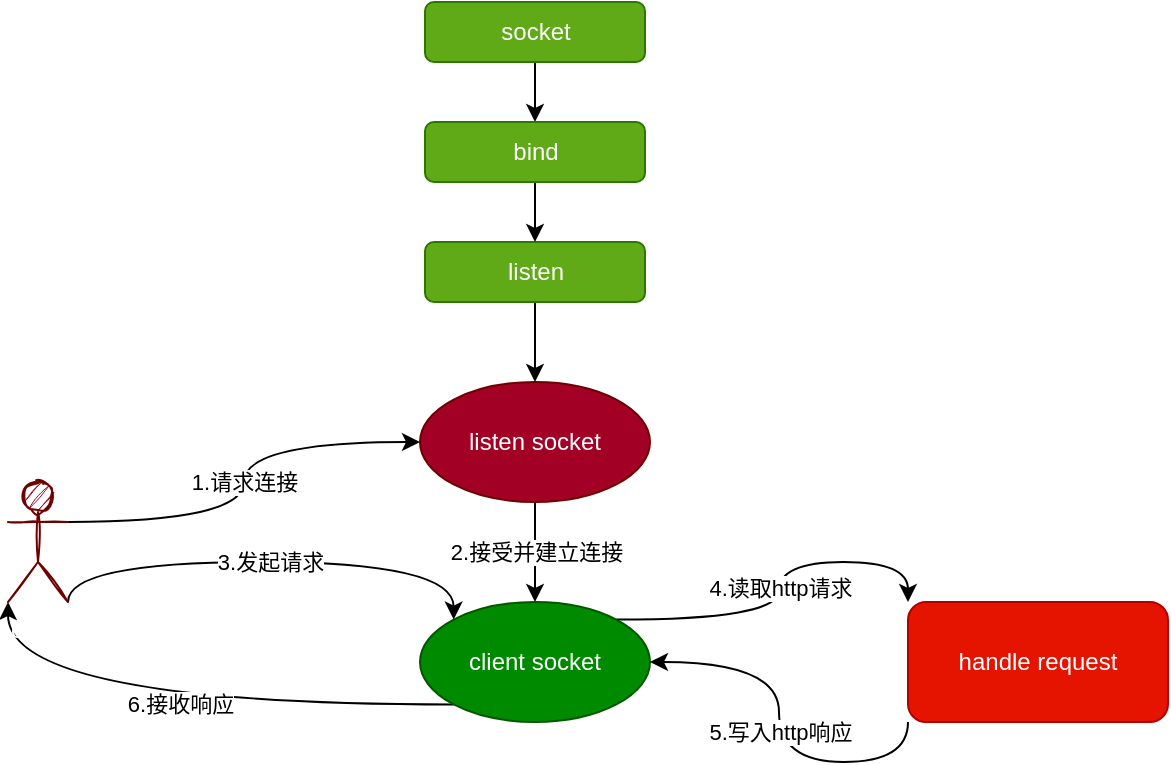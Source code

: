 <mxfile>
    <diagram id="aPHe8ggSmYld3oxUJTFK" name="第 1 页">
        <mxGraphModel dx="866" dy="790" grid="1" gridSize="10" guides="1" tooltips="1" connect="1" arrows="1" fold="1" page="1" pageScale="1" pageWidth="827" pageHeight="1169" background="none" math="0" shadow="0">
            <root>
                <mxCell id="0"/>
                <mxCell id="1" parent="0"/>
                <mxCell id="11" value="" style="edgeStyle=orthogonalEdgeStyle;rounded=0;orthogonalLoop=1;jettySize=auto;html=1;" parent="1" source="4" target="8" edge="1">
                    <mxGeometry relative="1" as="geometry"/>
                </mxCell>
                <mxCell id="4" value="socket" style="rounded=1;whiteSpace=wrap;html=1;shadow=0;sketch=0;fillColor=#60a917;strokeColor=#2D7600;fontColor=#ffffff;" parent="1" vertex="1">
                    <mxGeometry x="358.5" y="240" width="110" height="30" as="geometry"/>
                </mxCell>
                <mxCell id="14" value="" style="edgeStyle=orthogonalEdgeStyle;rounded=0;orthogonalLoop=1;jettySize=auto;html=1;" parent="1" source="6" target="13" edge="1">
                    <mxGeometry relative="1" as="geometry"/>
                </mxCell>
                <mxCell id="6" value="listen" style="rounded=1;whiteSpace=wrap;html=1;shadow=0;sketch=0;fillColor=#60a917;strokeColor=#2D7600;fontColor=#ffffff;" parent="1" vertex="1">
                    <mxGeometry x="358.5" y="360" width="110" height="30" as="geometry"/>
                </mxCell>
                <mxCell id="12" value="" style="edgeStyle=orthogonalEdgeStyle;rounded=0;orthogonalLoop=1;jettySize=auto;html=1;" parent="1" source="8" target="6" edge="1">
                    <mxGeometry relative="1" as="geometry"/>
                </mxCell>
                <mxCell id="8" value="bind" style="rounded=1;whiteSpace=wrap;html=1;shadow=0;sketch=0;fillColor=#60a917;strokeColor=#2D7600;fontColor=#ffffff;" parent="1" vertex="1">
                    <mxGeometry x="358.5" y="300" width="110" height="30" as="geometry"/>
                </mxCell>
                <mxCell id="24" value="2.接受并建立连接" style="edgeStyle=orthogonalEdgeStyle;curved=1;orthogonalLoop=1;jettySize=auto;html=1;" parent="1" source="13" target="15" edge="1">
                    <mxGeometry relative="1" as="geometry"/>
                </mxCell>
                <mxCell id="13" value="listen socket" style="ellipse;whiteSpace=wrap;html=1;rounded=1;shadow=0;glass=0;sketch=0;fillColor=#a20025;strokeColor=#6F0000;fontColor=#ffffff;" parent="1" vertex="1">
                    <mxGeometry x="356" y="430" width="115" height="60" as="geometry"/>
                </mxCell>
                <mxCell id="25" value="4.读取http请求" style="edgeStyle=orthogonalEdgeStyle;curved=1;orthogonalLoop=1;jettySize=auto;html=1;exitX=1;exitY=0;exitDx=0;exitDy=0;entryX=0;entryY=0;entryDx=0;entryDy=0;" parent="1" source="15" target="20" edge="1">
                    <mxGeometry relative="1" as="geometry"/>
                </mxCell>
                <mxCell id="28" value="6.接收响应" style="edgeStyle=orthogonalEdgeStyle;curved=1;orthogonalLoop=1;jettySize=auto;html=1;exitX=0;exitY=1;exitDx=0;exitDy=0;entryX=0;entryY=1;entryDx=0;entryDy=0;entryPerimeter=0;" parent="1" source="15" target="17" edge="1">
                    <mxGeometry relative="1" as="geometry"/>
                </mxCell>
                <mxCell id="15" value="client socket" style="ellipse;whiteSpace=wrap;html=1;rounded=1;shadow=0;glass=0;sketch=0;fillColor=#008a00;strokeColor=#005700;fontColor=#ffffff;" parent="1" vertex="1">
                    <mxGeometry x="356" y="540" width="115" height="60" as="geometry"/>
                </mxCell>
                <mxCell id="21" value="3.发起请求" style="edgeStyle=orthogonalEdgeStyle;orthogonalLoop=1;jettySize=auto;html=1;exitX=1;exitY=1;exitDx=0;exitDy=0;exitPerimeter=0;entryX=0;entryY=0;entryDx=0;entryDy=0;curved=1;" parent="1" source="17" target="15" edge="1">
                    <mxGeometry relative="1" as="geometry">
                        <Array as="points">
                            <mxPoint x="180" y="520"/>
                            <mxPoint x="373" y="520"/>
                        </Array>
                    </mxGeometry>
                </mxCell>
                <mxCell id="23" value="1.请求连接" style="edgeStyle=orthogonalEdgeStyle;curved=1;orthogonalLoop=1;jettySize=auto;html=1;exitX=1;exitY=0.333;exitDx=0;exitDy=0;exitPerimeter=0;entryX=0;entryY=0.5;entryDx=0;entryDy=0;" parent="1" source="17" target="13" edge="1">
                    <mxGeometry relative="1" as="geometry"/>
                </mxCell>
                <mxCell id="17" value="client" style="shape=umlActor;verticalLabelPosition=bottom;verticalAlign=top;html=1;outlineConnect=0;rounded=1;shadow=0;glass=0;sketch=1;fillColor=#a20025;strokeColor=#6F0000;fontColor=#ffffff;" parent="1" vertex="1">
                    <mxGeometry x="150" y="480" width="30" height="60" as="geometry"/>
                </mxCell>
                <mxCell id="26" value="5.写入http响应" style="edgeStyle=orthogonalEdgeStyle;curved=1;orthogonalLoop=1;jettySize=auto;html=1;exitX=0;exitY=1;exitDx=0;exitDy=0;" parent="1" source="20" target="15" edge="1">
                    <mxGeometry relative="1" as="geometry"/>
                </mxCell>
                <mxCell id="20" value="handle request" style="rounded=1;whiteSpace=wrap;html=1;shadow=0;glass=0;sketch=0;fillColor=#e51400;strokeColor=#B20000;fontColor=#ffffff;" parent="1" vertex="1">
                    <mxGeometry x="600" y="540" width="130" height="60" as="geometry"/>
                </mxCell>
            </root>
        </mxGraphModel>
    </diagram>
</mxfile>
